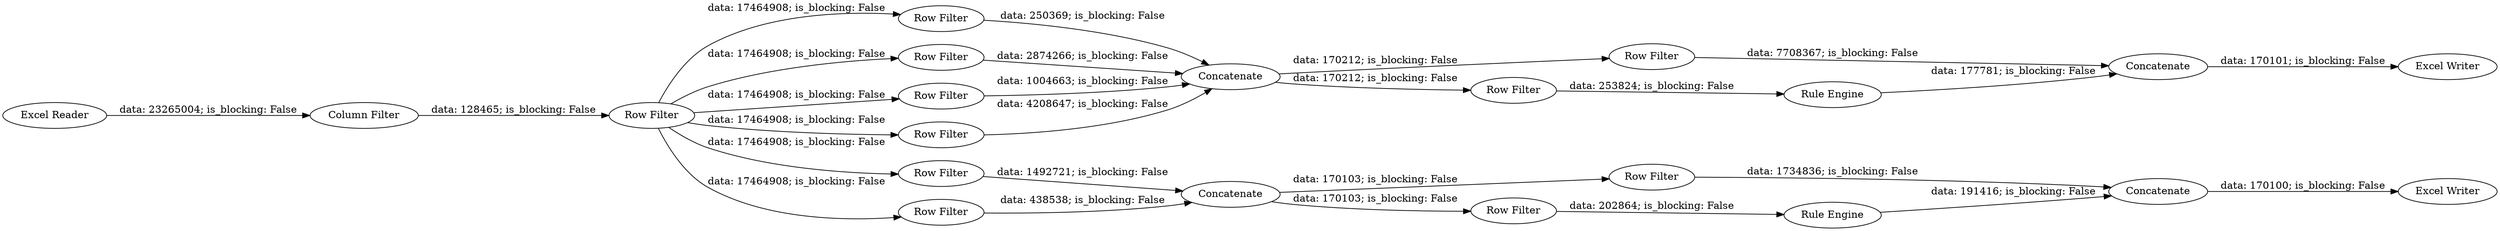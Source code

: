 digraph {
	"6861388128855833661_19" [label="Row Filter"]
	"6861388128855833661_3" [label="Column Filter"]
	"6861388128855833661_22" [label="Row Filter"]
	"6861388128855833661_27" [label="Excel Reader"]
	"6861388128855833661_14" [label="Excel Writer"]
	"6861388128855833661_7" [label="Row Filter"]
	"6861388128855833661_6" [label="Row Filter"]
	"6861388128855833661_12" [label="Row Filter"]
	"6861388128855833661_23" [label=Concatenate]
	"6861388128855833661_18" [label=Concatenate]
	"6861388128855833661_20" [label="Row Filter"]
	"6861388128855833661_10" [label="Excel Writer"]
	"6861388128855833661_13" [label=Concatenate]
	"6861388128855833661_21" [label="Rule Engine"]
	"6861388128855833661_8" [label="Row Filter"]
	"6861388128855833661_9" [label=Concatenate]
	"6861388128855833661_5" [label="Row Filter"]
	"6861388128855833661_4" [label="Row Filter"]
	"6861388128855833661_16" [label="Row Filter"]
	"6861388128855833661_17" [label="Rule Engine"]
	"6861388128855833661_11" [label="Row Filter"]
	"6861388128855833661_4" -> "6861388128855833661_8" [label="data: 17464908; is_blocking: False"]
	"6861388128855833661_22" -> "6861388128855833661_23" [label="data: 1734836; is_blocking: False"]
	"6861388128855833661_7" -> "6861388128855833661_9" [label="data: 1004663; is_blocking: False"]
	"6861388128855833661_19" -> "6861388128855833661_18" [label="data: 7708367; is_blocking: False"]
	"6861388128855833661_4" -> "6861388128855833661_12" [label="data: 17464908; is_blocking: False"]
	"6861388128855833661_16" -> "6861388128855833661_17" [label="data: 253824; is_blocking: False"]
	"6861388128855833661_3" -> "6861388128855833661_4" [label="data: 128465; is_blocking: False"]
	"6861388128855833661_4" -> "6861388128855833661_5" [label="data: 17464908; is_blocking: False"]
	"6861388128855833661_20" -> "6861388128855833661_21" [label="data: 202864; is_blocking: False"]
	"6861388128855833661_4" -> "6861388128855833661_11" [label="data: 17464908; is_blocking: False"]
	"6861388128855833661_11" -> "6861388128855833661_13" [label="data: 438538; is_blocking: False"]
	"6861388128855833661_12" -> "6861388128855833661_13" [label="data: 1492721; is_blocking: False"]
	"6861388128855833661_13" -> "6861388128855833661_22" [label="data: 170103; is_blocking: False"]
	"6861388128855833661_9" -> "6861388128855833661_16" [label="data: 170212; is_blocking: False"]
	"6861388128855833661_6" -> "6861388128855833661_9" [label="data: 4208647; is_blocking: False"]
	"6861388128855833661_23" -> "6861388128855833661_14" [label="data: 170100; is_blocking: False"]
	"6861388128855833661_8" -> "6861388128855833661_9" [label="data: 250369; is_blocking: False"]
	"6861388128855833661_27" -> "6861388128855833661_3" [label="data: 23265004; is_blocking: False"]
	"6861388128855833661_4" -> "6861388128855833661_7" [label="data: 17464908; is_blocking: False"]
	"6861388128855833661_5" -> "6861388128855833661_9" [label="data: 2874266; is_blocking: False"]
	"6861388128855833661_17" -> "6861388128855833661_18" [label="data: 177781; is_blocking: False"]
	"6861388128855833661_4" -> "6861388128855833661_6" [label="data: 17464908; is_blocking: False"]
	"6861388128855833661_21" -> "6861388128855833661_23" [label="data: 191416; is_blocking: False"]
	"6861388128855833661_9" -> "6861388128855833661_19" [label="data: 170212; is_blocking: False"]
	"6861388128855833661_13" -> "6861388128855833661_20" [label="data: 170103; is_blocking: False"]
	"6861388128855833661_18" -> "6861388128855833661_10" [label="data: 170101; is_blocking: False"]
	rankdir=LR
}
